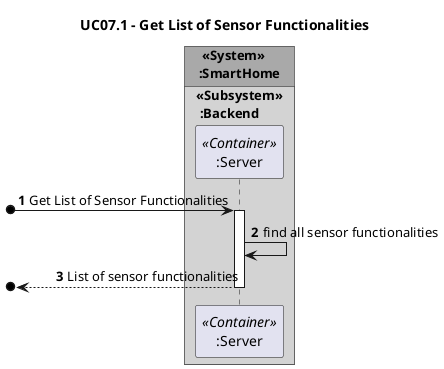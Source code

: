 @startuml
'https://plantuml.com/sequence-diagram
autonumber
title UC07.1 - Get List of Sensor Functionalities

autonumber
!pragma teoz true
box " <<System>>\n:SmartHome" #DarkGrey
box "<<Subsystem>>\n :Backend" #LightGrey
  participant ":Server" as server <<Container>>
end box

[o->server: Get List of Sensor Functionalities
activate server
server->server: find all sensor functionalities
[o<--server: List of sensor functionalities
deactivate server
@enduml